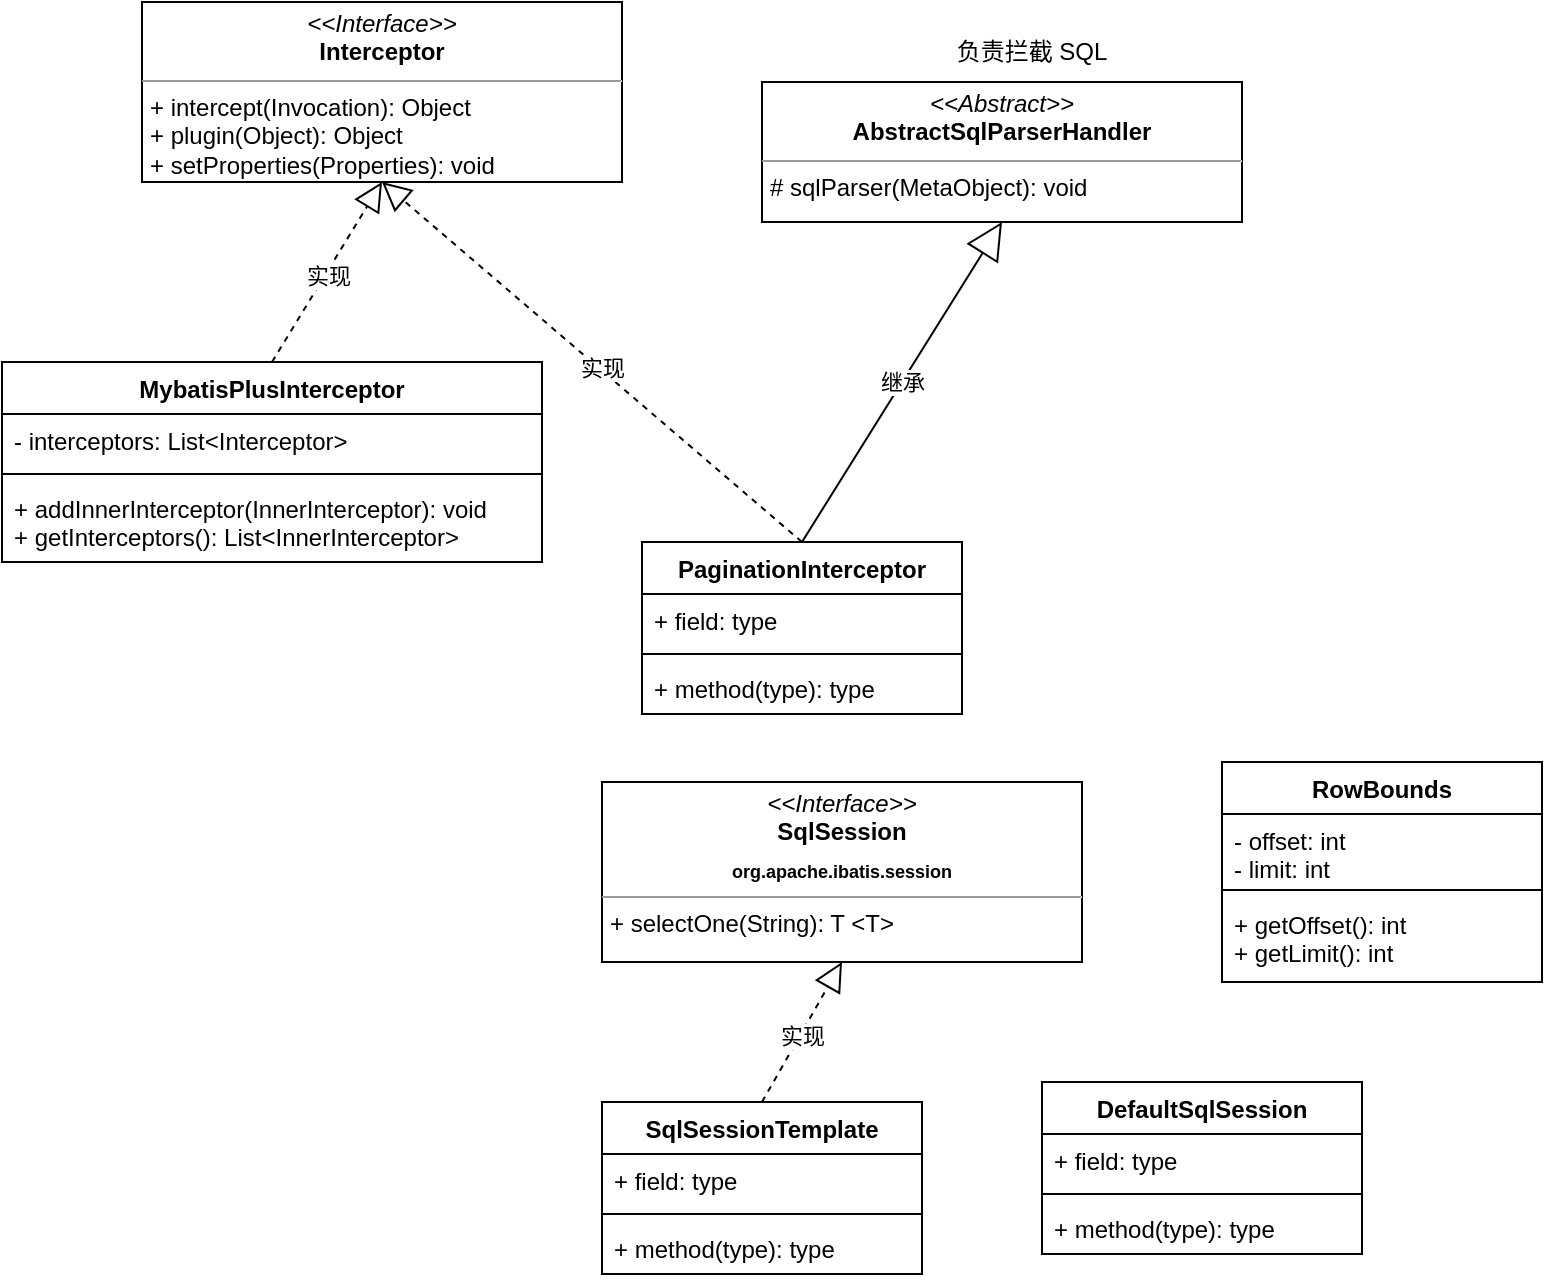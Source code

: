 <mxfile version="13.5.7" type="device" pages="3"><diagram id="C5RBs43oDa-KdzZeNtuy" name="类图"><mxGraphModel dx="627" dy="419" grid="1" gridSize="10" guides="1" tooltips="1" connect="1" arrows="1" fold="1" page="1" pageScale="1" pageWidth="827" pageHeight="1169" math="0" shadow="0"><root><mxCell id="WIyWlLk6GJQsqaUBKTNV-0"/><mxCell id="WIyWlLk6GJQsqaUBKTNV-1" parent="WIyWlLk6GJQsqaUBKTNV-0"/><mxCell id="Od_E-XUx9iv0NuDixjcF-5" value="&lt;p style=&quot;margin: 0px ; margin-top: 4px ; text-align: center&quot;&gt;&lt;i&gt;&amp;lt;&amp;lt;Interface&amp;gt;&amp;gt;&lt;/i&gt;&lt;br&gt;&lt;b&gt;Interceptor&lt;/b&gt;&lt;/p&gt;&lt;hr size=&quot;1&quot;&gt;&lt;p style=&quot;margin: 0px ; margin-left: 4px&quot;&gt;+ intercept(Invocation): Object&lt;/p&gt;&lt;p style=&quot;margin: 0px ; margin-left: 4px&quot;&gt;+ plugin(Object): Object&lt;/p&gt;&lt;p style=&quot;margin: 0px ; margin-left: 4px&quot;&gt;+ setProperties(Properties): void&lt;/p&gt;" style="verticalAlign=top;align=left;overflow=fill;fontSize=12;fontFamily=Helvetica;html=1;" parent="WIyWlLk6GJQsqaUBKTNV-1" vertex="1"><mxGeometry x="400" y="180" width="240" height="90" as="geometry"/></mxCell><mxCell id="Od_E-XUx9iv0NuDixjcF-7" value="" style="endArrow=block;dashed=1;endFill=0;endSize=12;html=1;entryX=0.5;entryY=1;entryDx=0;entryDy=0;exitX=0.5;exitY=0;exitDx=0;exitDy=0;" parent="WIyWlLk6GJQsqaUBKTNV-1" source="Od_E-XUx9iv0NuDixjcF-0" target="Od_E-XUx9iv0NuDixjcF-5" edge="1"><mxGeometry width="160" relative="1" as="geometry"><mxPoint x="518" y="330" as="sourcePoint"/><mxPoint x="550" y="290" as="targetPoint"/></mxGeometry></mxCell><mxCell id="Od_E-XUx9iv0NuDixjcF-8" value="实现" style="edgeLabel;html=1;align=center;verticalAlign=middle;resizable=0;points=[];" parent="Od_E-XUx9iv0NuDixjcF-7" vertex="1" connectable="0"><mxGeometry x="-0.036" y="-1" relative="1" as="geometry"><mxPoint as="offset"/></mxGeometry></mxCell><mxCell id="Od_E-XUx9iv0NuDixjcF-0" value="MybatisPlusInterceptor" style="swimlane;fontStyle=1;align=center;verticalAlign=top;childLayout=stackLayout;horizontal=1;startSize=26;horizontalStack=0;resizeParent=1;resizeParentMax=0;resizeLast=0;collapsible=1;marginBottom=0;" parent="WIyWlLk6GJQsqaUBKTNV-1" vertex="1"><mxGeometry x="330" y="360" width="270" height="100" as="geometry"/></mxCell><mxCell id="Od_E-XUx9iv0NuDixjcF-1" value="- interceptors: List&lt;Interceptor&gt;" style="text;strokeColor=none;fillColor=none;align=left;verticalAlign=top;spacingLeft=4;spacingRight=4;overflow=hidden;rotatable=0;points=[[0,0.5],[1,0.5]];portConstraint=eastwest;" parent="Od_E-XUx9iv0NuDixjcF-0" vertex="1"><mxGeometry y="26" width="270" height="26" as="geometry"/></mxCell><mxCell id="Od_E-XUx9iv0NuDixjcF-2" value="" style="line;strokeWidth=1;fillColor=none;align=left;verticalAlign=middle;spacingTop=-1;spacingLeft=3;spacingRight=3;rotatable=0;labelPosition=right;points=[];portConstraint=eastwest;" parent="Od_E-XUx9iv0NuDixjcF-0" vertex="1"><mxGeometry y="52" width="270" height="8" as="geometry"/></mxCell><mxCell id="Od_E-XUx9iv0NuDixjcF-3" value="+ addInnerInterceptor(InnerInterceptor): void&#10;+ getInterceptors(): List&lt;InnerInterceptor&gt;" style="text;strokeColor=none;fillColor=none;align=left;verticalAlign=top;spacingLeft=4;spacingRight=4;overflow=hidden;rotatable=0;points=[[0,0.5],[1,0.5]];portConstraint=eastwest;" parent="Od_E-XUx9iv0NuDixjcF-0" vertex="1"><mxGeometry y="60" width="270" height="40" as="geometry"/></mxCell><mxCell id="_K8QM5kk_Uk_pT1SHQMO-0" value="&lt;p style=&quot;margin: 0px ; margin-top: 4px ; text-align: center&quot;&gt;&lt;i&gt;&amp;lt;&amp;lt;Abstract&amp;gt;&amp;gt;&lt;/i&gt;&lt;br&gt;&lt;b&gt;AbstractSqlParserHandler&lt;/b&gt;&lt;/p&gt;&lt;hr size=&quot;1&quot;&gt;&lt;p style=&quot;margin: 0px ; margin-left: 4px&quot;&gt;# sqlParser(MetaObject): void&lt;/p&gt;" style="verticalAlign=top;align=left;overflow=fill;fontSize=12;fontFamily=Helvetica;html=1;" vertex="1" parent="WIyWlLk6GJQsqaUBKTNV-1"><mxGeometry x="710" y="220" width="240" height="70" as="geometry"/></mxCell><mxCell id="_K8QM5kk_Uk_pT1SHQMO-1" value="负责拦截&amp;nbsp;SQL" style="text;html=1;strokeColor=none;fillColor=none;align=center;verticalAlign=middle;whiteSpace=wrap;rounded=0;" vertex="1" parent="WIyWlLk6GJQsqaUBKTNV-1"><mxGeometry x="800" y="200" width="90" height="10" as="geometry"/></mxCell><mxCell id="_K8QM5kk_Uk_pT1SHQMO-6" value="" style="endArrow=block;dashed=1;endFill=0;endSize=12;html=1;entryX=0.5;entryY=1;entryDx=0;entryDy=0;exitX=0.5;exitY=0;exitDx=0;exitDy=0;" edge="1" parent="WIyWlLk6GJQsqaUBKTNV-1" source="_K8QM5kk_Uk_pT1SHQMO-2" target="Od_E-XUx9iv0NuDixjcF-5"><mxGeometry width="160" relative="1" as="geometry"><mxPoint x="475.0" y="370" as="sourcePoint"/><mxPoint x="530" y="280" as="targetPoint"/></mxGeometry></mxCell><mxCell id="_K8QM5kk_Uk_pT1SHQMO-7" value="实现" style="edgeLabel;html=1;align=center;verticalAlign=middle;resizable=0;points=[];" vertex="1" connectable="0" parent="_K8QM5kk_Uk_pT1SHQMO-6"><mxGeometry x="-0.036" y="-1" relative="1" as="geometry"><mxPoint as="offset"/></mxGeometry></mxCell><mxCell id="_K8QM5kk_Uk_pT1SHQMO-2" value="PaginationInterceptor" style="swimlane;fontStyle=1;align=center;verticalAlign=top;childLayout=stackLayout;horizontal=1;startSize=26;horizontalStack=0;resizeParent=1;resizeParentMax=0;resizeLast=0;collapsible=1;marginBottom=0;" vertex="1" parent="WIyWlLk6GJQsqaUBKTNV-1"><mxGeometry x="650" y="450" width="160" height="86" as="geometry"/></mxCell><mxCell id="_K8QM5kk_Uk_pT1SHQMO-3" value="+ field: type" style="text;strokeColor=none;fillColor=none;align=left;verticalAlign=top;spacingLeft=4;spacingRight=4;overflow=hidden;rotatable=0;points=[[0,0.5],[1,0.5]];portConstraint=eastwest;" vertex="1" parent="_K8QM5kk_Uk_pT1SHQMO-2"><mxGeometry y="26" width="160" height="26" as="geometry"/></mxCell><mxCell id="_K8QM5kk_Uk_pT1SHQMO-4" value="" style="line;strokeWidth=1;fillColor=none;align=left;verticalAlign=middle;spacingTop=-1;spacingLeft=3;spacingRight=3;rotatable=0;labelPosition=right;points=[];portConstraint=eastwest;" vertex="1" parent="_K8QM5kk_Uk_pT1SHQMO-2"><mxGeometry y="52" width="160" height="8" as="geometry"/></mxCell><mxCell id="_K8QM5kk_Uk_pT1SHQMO-5" value="+ method(type): type" style="text;strokeColor=none;fillColor=none;align=left;verticalAlign=top;spacingLeft=4;spacingRight=4;overflow=hidden;rotatable=0;points=[[0,0.5],[1,0.5]];portConstraint=eastwest;" vertex="1" parent="_K8QM5kk_Uk_pT1SHQMO-2"><mxGeometry y="60" width="160" height="26" as="geometry"/></mxCell><mxCell id="_K8QM5kk_Uk_pT1SHQMO-8" value="继承" style="endArrow=block;endSize=16;endFill=0;html=1;exitX=0.5;exitY=0;exitDx=0;exitDy=0;entryX=0.5;entryY=1;entryDx=0;entryDy=0;" edge="1" parent="WIyWlLk6GJQsqaUBKTNV-1" source="_K8QM5kk_Uk_pT1SHQMO-2" target="_K8QM5kk_Uk_pT1SHQMO-0"><mxGeometry width="160" relative="1" as="geometry"><mxPoint x="780" y="410" as="sourcePoint"/><mxPoint x="940" y="410" as="targetPoint"/></mxGeometry></mxCell><mxCell id="IG4G41pn724EvQF2X6vm-9" value="&lt;p style=&quot;margin: 0px ; margin-top: 4px ; text-align: center&quot;&gt;&lt;i&gt;&amp;lt;&amp;lt;Interface&amp;gt;&amp;gt;&lt;/i&gt;&lt;br&gt;&lt;b&gt;SqlSession&lt;/b&gt;&lt;/p&gt;&lt;p style=&quot;margin: 0px ; margin-top: 4px ; text-align: center&quot;&gt;&lt;b&gt;&lt;font style=&quot;font-size: 9px&quot;&gt;org.apache.ibatis.session&lt;/font&gt;&lt;/b&gt;&lt;/p&gt;&lt;hr size=&quot;1&quot;&gt;&lt;p style=&quot;margin: 0px ; margin-left: 4px&quot;&gt;+&amp;nbsp;selectOne(String): T &amp;lt;T&amp;gt;&lt;/p&gt;" style="verticalAlign=top;align=left;overflow=fill;fontSize=12;fontFamily=Helvetica;html=1;" vertex="1" parent="WIyWlLk6GJQsqaUBKTNV-1"><mxGeometry x="630" y="570" width="240" height="90" as="geometry"/></mxCell><mxCell id="IG4G41pn724EvQF2X6vm-1" value="SqlSessionTemplate" style="swimlane;fontStyle=1;align=center;verticalAlign=top;childLayout=stackLayout;horizontal=1;startSize=26;horizontalStack=0;resizeParent=1;resizeParentMax=0;resizeLast=0;collapsible=1;marginBottom=0;" vertex="1" parent="WIyWlLk6GJQsqaUBKTNV-1"><mxGeometry x="630" y="730" width="160" height="86" as="geometry"/></mxCell><mxCell id="IG4G41pn724EvQF2X6vm-2" value="+ field: type" style="text;strokeColor=none;fillColor=none;align=left;verticalAlign=top;spacingLeft=4;spacingRight=4;overflow=hidden;rotatable=0;points=[[0,0.5],[1,0.5]];portConstraint=eastwest;" vertex="1" parent="IG4G41pn724EvQF2X6vm-1"><mxGeometry y="26" width="160" height="26" as="geometry"/></mxCell><mxCell id="IG4G41pn724EvQF2X6vm-3" value="" style="line;strokeWidth=1;fillColor=none;align=left;verticalAlign=middle;spacingTop=-1;spacingLeft=3;spacingRight=3;rotatable=0;labelPosition=right;points=[];portConstraint=eastwest;" vertex="1" parent="IG4G41pn724EvQF2X6vm-1"><mxGeometry y="52" width="160" height="8" as="geometry"/></mxCell><mxCell id="IG4G41pn724EvQF2X6vm-4" value="+ method(type): type" style="text;strokeColor=none;fillColor=none;align=left;verticalAlign=top;spacingLeft=4;spacingRight=4;overflow=hidden;rotatable=0;points=[[0,0.5],[1,0.5]];portConstraint=eastwest;" vertex="1" parent="IG4G41pn724EvQF2X6vm-1"><mxGeometry y="60" width="160" height="26" as="geometry"/></mxCell><mxCell id="IG4G41pn724EvQF2X6vm-10" value="" style="endArrow=block;dashed=1;endFill=0;endSize=12;html=1;entryX=0.5;entryY=1;entryDx=0;entryDy=0;exitX=0.5;exitY=0;exitDx=0;exitDy=0;" edge="1" parent="WIyWlLk6GJQsqaUBKTNV-1" source="IG4G41pn724EvQF2X6vm-1" target="IG4G41pn724EvQF2X6vm-9"><mxGeometry width="160" relative="1" as="geometry"><mxPoint x="600.0" y="630" as="sourcePoint"/><mxPoint x="655" y="540" as="targetPoint"/></mxGeometry></mxCell><mxCell id="IG4G41pn724EvQF2X6vm-11" value="实现" style="edgeLabel;html=1;align=center;verticalAlign=middle;resizable=0;points=[];" vertex="1" connectable="0" parent="IG4G41pn724EvQF2X6vm-10"><mxGeometry x="-0.036" y="-1" relative="1" as="geometry"><mxPoint as="offset"/></mxGeometry></mxCell><mxCell id="IG4G41pn724EvQF2X6vm-5" value="DefaultSqlSession" style="swimlane;fontStyle=1;align=center;verticalAlign=top;childLayout=stackLayout;horizontal=1;startSize=26;horizontalStack=0;resizeParent=1;resizeParentMax=0;resizeLast=0;collapsible=1;marginBottom=0;" vertex="1" parent="WIyWlLk6GJQsqaUBKTNV-1"><mxGeometry x="850" y="720" width="160" height="86" as="geometry"/></mxCell><mxCell id="IG4G41pn724EvQF2X6vm-6" value="+ field: type" style="text;strokeColor=none;fillColor=none;align=left;verticalAlign=top;spacingLeft=4;spacingRight=4;overflow=hidden;rotatable=0;points=[[0,0.5],[1,0.5]];portConstraint=eastwest;" vertex="1" parent="IG4G41pn724EvQF2X6vm-5"><mxGeometry y="26" width="160" height="26" as="geometry"/></mxCell><mxCell id="IG4G41pn724EvQF2X6vm-7" value="" style="line;strokeWidth=1;fillColor=none;align=left;verticalAlign=middle;spacingTop=-1;spacingLeft=3;spacingRight=3;rotatable=0;labelPosition=right;points=[];portConstraint=eastwest;" vertex="1" parent="IG4G41pn724EvQF2X6vm-5"><mxGeometry y="52" width="160" height="8" as="geometry"/></mxCell><mxCell id="IG4G41pn724EvQF2X6vm-8" value="+ method(type): type" style="text;strokeColor=none;fillColor=none;align=left;verticalAlign=top;spacingLeft=4;spacingRight=4;overflow=hidden;rotatable=0;points=[[0,0.5],[1,0.5]];portConstraint=eastwest;" vertex="1" parent="IG4G41pn724EvQF2X6vm-5"><mxGeometry y="60" width="160" height="26" as="geometry"/></mxCell><mxCell id="IG4G41pn724EvQF2X6vm-12" value="RowBounds" style="swimlane;fontStyle=1;align=center;verticalAlign=top;childLayout=stackLayout;horizontal=1;startSize=26;horizontalStack=0;resizeParent=1;resizeParentMax=0;resizeLast=0;collapsible=1;marginBottom=0;" vertex="1" parent="WIyWlLk6GJQsqaUBKTNV-1"><mxGeometry x="940" y="560" width="160" height="110" as="geometry"/></mxCell><mxCell id="IG4G41pn724EvQF2X6vm-13" value="- offset: int&#10;- limit: int" style="text;strokeColor=none;fillColor=none;align=left;verticalAlign=top;spacingLeft=4;spacingRight=4;overflow=hidden;rotatable=0;points=[[0,0.5],[1,0.5]];portConstraint=eastwest;" vertex="1" parent="IG4G41pn724EvQF2X6vm-12"><mxGeometry y="26" width="160" height="34" as="geometry"/></mxCell><mxCell id="IG4G41pn724EvQF2X6vm-14" value="" style="line;strokeWidth=1;fillColor=none;align=left;verticalAlign=middle;spacingTop=-1;spacingLeft=3;spacingRight=3;rotatable=0;labelPosition=right;points=[];portConstraint=eastwest;" vertex="1" parent="IG4G41pn724EvQF2X6vm-12"><mxGeometry y="60" width="160" height="8" as="geometry"/></mxCell><mxCell id="IG4G41pn724EvQF2X6vm-15" value="+ getOffset(): int&#10;+ getLimit(): int" style="text;strokeColor=none;fillColor=none;align=left;verticalAlign=top;spacingLeft=4;spacingRight=4;overflow=hidden;rotatable=0;points=[[0,0.5],[1,0.5]];portConstraint=eastwest;" vertex="1" parent="IG4G41pn724EvQF2X6vm-12"><mxGeometry y="68" width="160" height="42" as="geometry"/></mxCell></root></mxGraphModel></diagram><diagram id="4_KHPYKpH8X7AmUirOB1" name="时序图"><mxGraphModel dx="627" dy="419" grid="1" gridSize="10" guides="1" tooltips="1" connect="1" arrows="1" fold="1" page="1" pageScale="1" pageWidth="827" pageHeight="1169" math="0" shadow="0"><root><mxCell id="VPR_lnHmCVWbnvyIgs4g-0"/><mxCell id="VPR_lnHmCVWbnvyIgs4g-1" parent="VPR_lnHmCVWbnvyIgs4g-0"/><mxCell id="eZ3yYlAwjZNS_c83IiwV-0" value="" style="shape=umlLifeline;participant=umlEntity;perimeter=lifelinePerimeter;whiteSpace=wrap;html=1;container=1;collapsible=0;recursiveResize=0;verticalAlign=top;spacingTop=36;outlineConnect=0;" parent="VPR_lnHmCVWbnvyIgs4g-1" vertex="1"><mxGeometry x="140" y="170" width="40" height="300" as="geometry"/></mxCell><mxCell id="EJwX38rOzwmGiMPCXNFI-0" value="" style="shape=umlLifeline;participant=umlEntity;perimeter=lifelinePerimeter;whiteSpace=wrap;html=1;container=1;collapsible=0;recursiveResize=0;verticalAlign=top;spacingTop=36;outlineConnect=0;" vertex="1" parent="VPR_lnHmCVWbnvyIgs4g-1"><mxGeometry x="280" y="160" width="40" height="300" as="geometry"/></mxCell></root></mxGraphModel></diagram><diagram id="xMKKtIfVM9IphMozF6qC" name="创建应用业务流程"><mxGraphModel dx="1106" dy="762" grid="1" gridSize="10" guides="1" tooltips="1" connect="1" arrows="1" fold="1" page="1" pageScale="1" pageWidth="827" pageHeight="1169" math="0" shadow="0"><root><mxCell id="ziIA2NXVqxKlewafWztq-0"/><mxCell id="ziIA2NXVqxKlewafWztq-1" parent="ziIA2NXVqxKlewafWztq-0"/></root></mxGraphModel></diagram></mxfile>